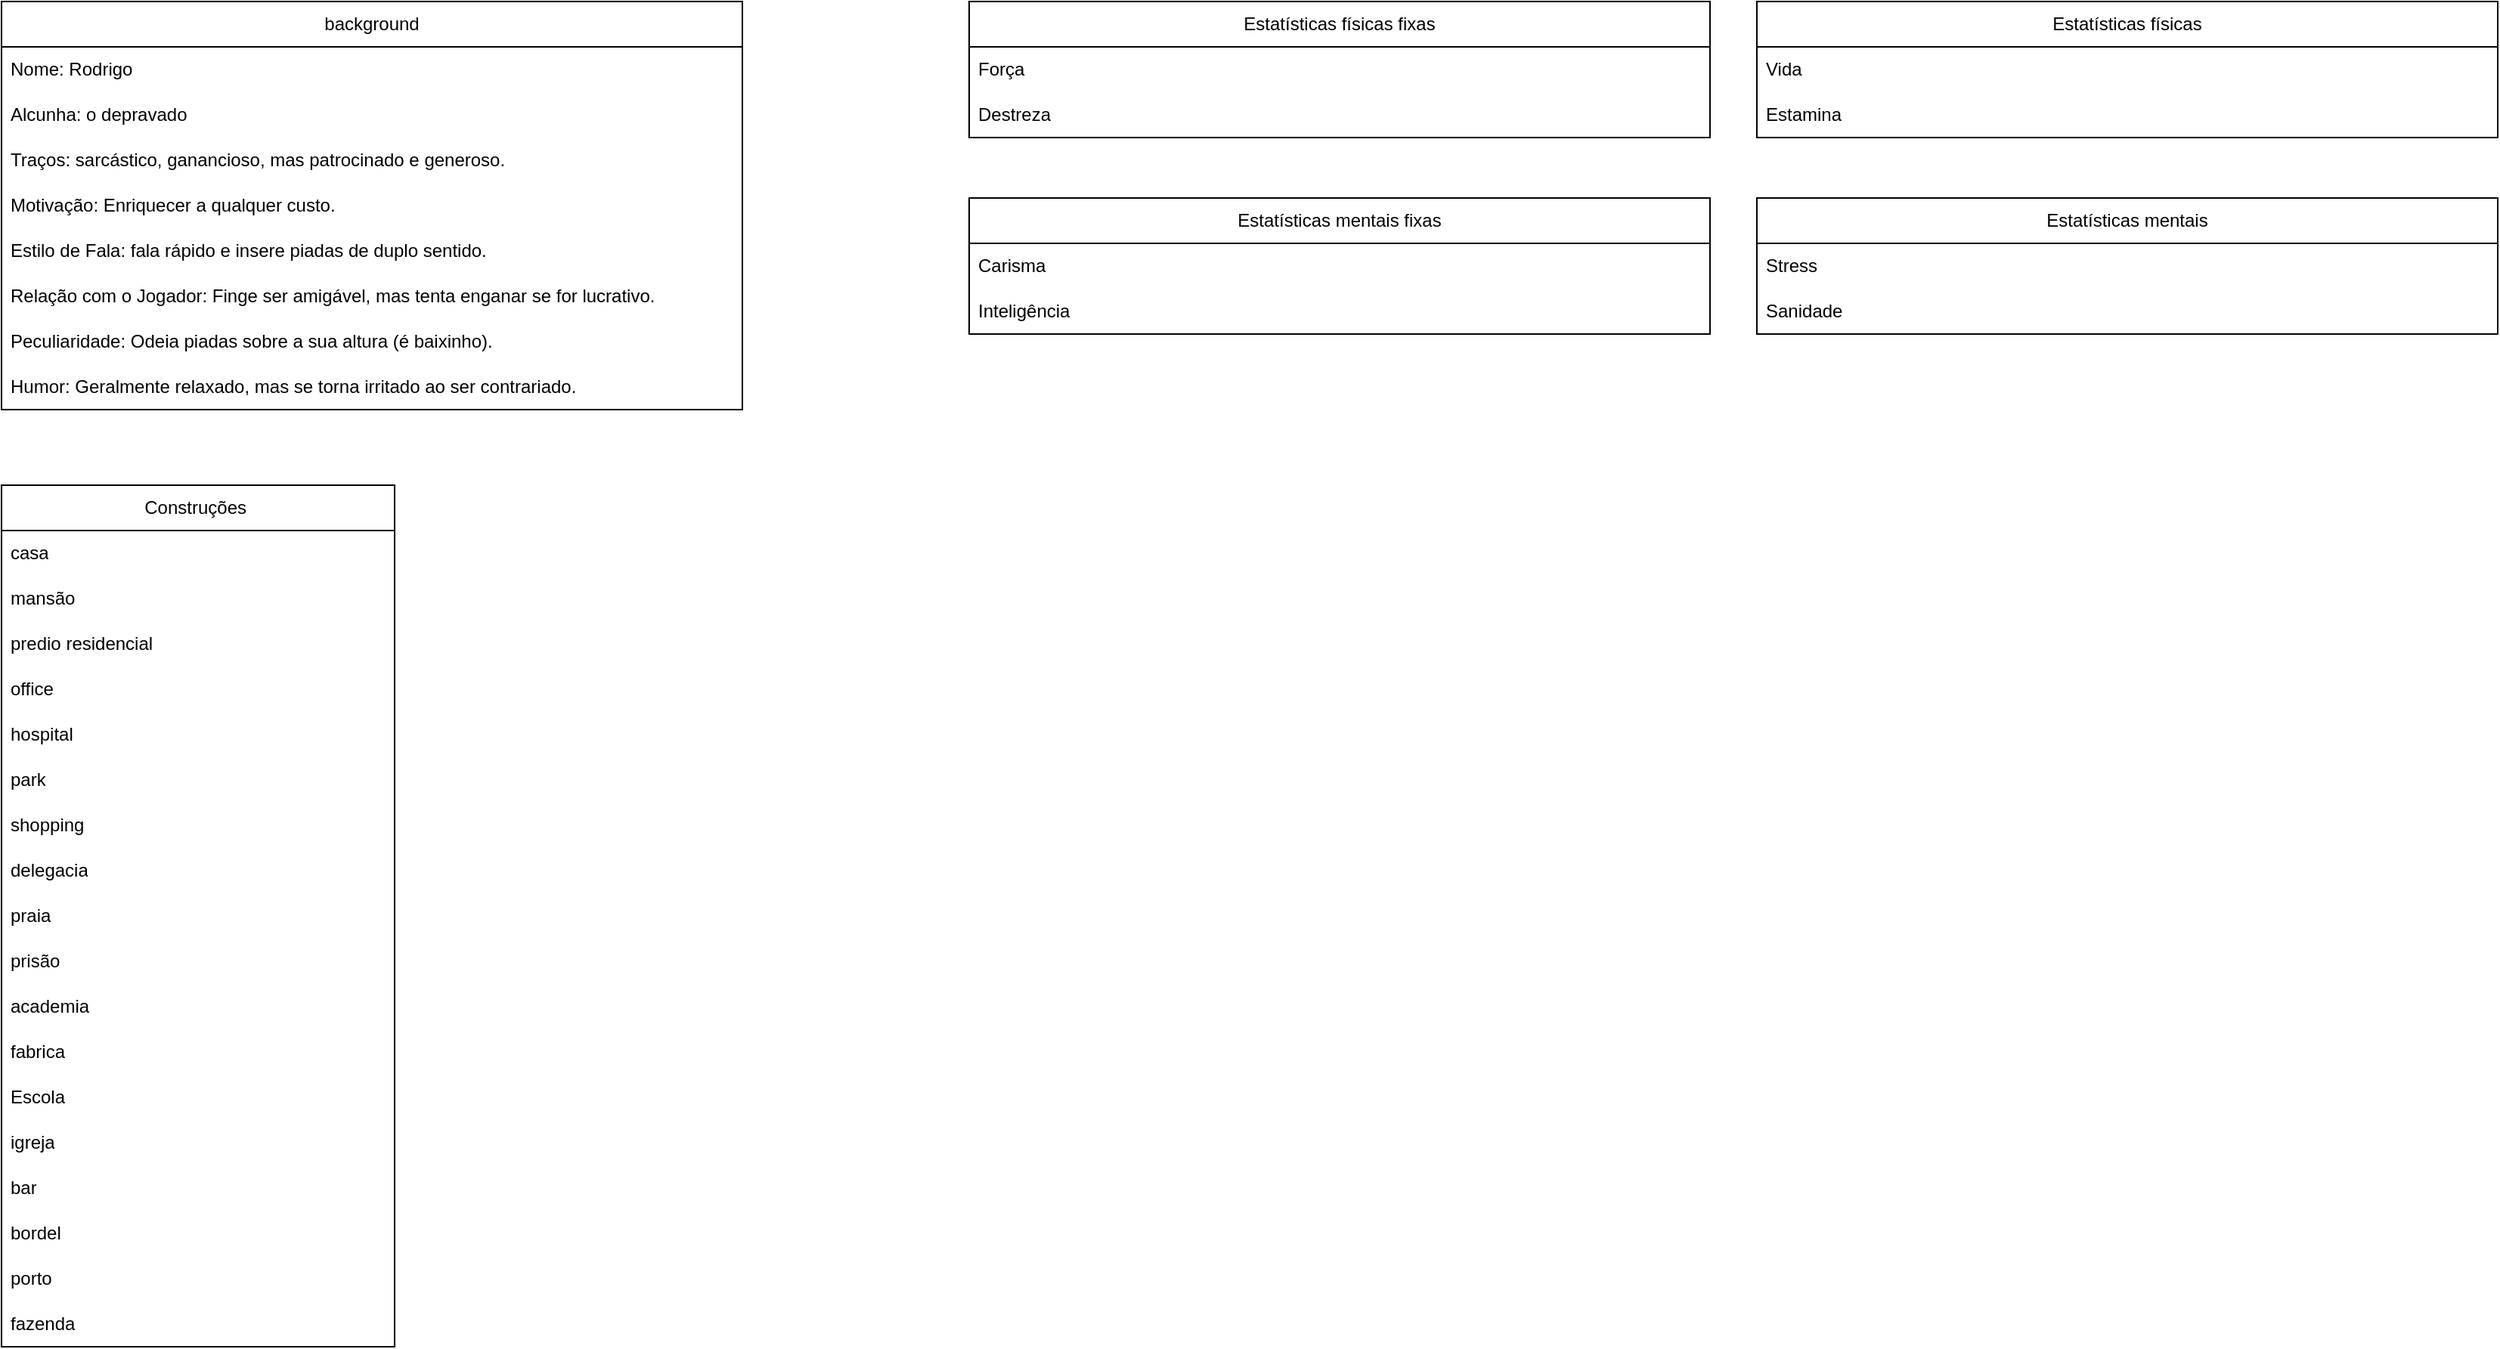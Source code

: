 <mxfile version="26.0.2">
  <diagram name="Página-1" id="CFG16kSaPm5ks6l2x6y_">
    <mxGraphModel dx="655" dy="608" grid="1" gridSize="10" guides="1" tooltips="1" connect="1" arrows="1" fold="1" page="1" pageScale="1" pageWidth="827" pageHeight="1169" math="0" shadow="0">
      <root>
        <mxCell id="0" />
        <mxCell id="1" parent="0" />
        <mxCell id="ar2m8140wqSfj4BHDzf5-2" value="&lt;font style=&quot;vertical-align: inherit;&quot;&gt;&lt;font style=&quot;vertical-align: inherit;&quot;&gt;&lt;font style=&quot;vertical-align: inherit;&quot;&gt;&lt;font style=&quot;vertical-align: inherit;&quot;&gt;&lt;font style=&quot;vertical-align: inherit;&quot;&gt;&lt;font style=&quot;vertical-align: inherit;&quot;&gt;&lt;font style=&quot;vertical-align: inherit;&quot;&gt;&lt;font style=&quot;vertical-align: inherit;&quot;&gt;&lt;font style=&quot;vertical-align: inherit;&quot;&gt;&lt;font style=&quot;vertical-align: inherit;&quot;&gt;background&lt;/font&gt;&lt;/font&gt;&lt;/font&gt;&lt;/font&gt;&lt;/font&gt;&lt;/font&gt;&lt;/font&gt;&lt;/font&gt;&lt;/font&gt;&lt;/font&gt;" style="swimlane;fontStyle=0;childLayout=stackLayout;horizontal=1;startSize=30;horizontalStack=0;resizeParent=1;resizeParentMax=0;resizeLast=0;collapsible=1;marginBottom=0;whiteSpace=wrap;html=1;" parent="1" vertex="1">
          <mxGeometry x="80" y="40" width="490" height="270" as="geometry" />
        </mxCell>
        <mxCell id="ar2m8140wqSfj4BHDzf5-3" value="&lt;font style=&quot;vertical-align: inherit;&quot;&gt;&lt;font style=&quot;vertical-align: inherit;&quot;&gt;&lt;font style=&quot;vertical-align: inherit;&quot;&gt;&lt;font style=&quot;vertical-align: inherit;&quot;&gt;&lt;font style=&quot;vertical-align: inherit;&quot;&gt;&lt;font style=&quot;vertical-align: inherit;&quot;&gt;Nome: Rodrigo&lt;/font&gt;&lt;/font&gt;&lt;/font&gt;&lt;/font&gt;&lt;/font&gt;&lt;/font&gt;" style="text;strokeColor=none;fillColor=none;align=left;verticalAlign=middle;spacingLeft=4;spacingRight=4;overflow=hidden;points=[[0,0.5],[1,0.5]];portConstraint=eastwest;rotatable=0;whiteSpace=wrap;html=1;" parent="ar2m8140wqSfj4BHDzf5-2" vertex="1">
          <mxGeometry y="30" width="490" height="30" as="geometry" />
        </mxCell>
        <mxCell id="ar2m8140wqSfj4BHDzf5-4" value="&lt;font style=&quot;vertical-align: inherit;&quot;&gt;&lt;font style=&quot;vertical-align: inherit;&quot;&gt;&lt;font style=&quot;vertical-align: inherit;&quot;&gt;&lt;font style=&quot;vertical-align: inherit;&quot;&gt;Alcunha: o depravado&lt;/font&gt;&lt;/font&gt;&lt;/font&gt;&lt;/font&gt;" style="text;strokeColor=none;fillColor=none;align=left;verticalAlign=middle;spacingLeft=4;spacingRight=4;overflow=hidden;points=[[0,0.5],[1,0.5]];portConstraint=eastwest;rotatable=0;whiteSpace=wrap;html=1;" parent="ar2m8140wqSfj4BHDzf5-2" vertex="1">
          <mxGeometry y="60" width="490" height="30" as="geometry" />
        </mxCell>
        <mxCell id="ar2m8140wqSfj4BHDzf5-5" value="&lt;div&gt;&lt;font style=&quot;vertical-align: inherit;&quot;&gt;&lt;font style=&quot;vertical-align: inherit;&quot;&gt;&lt;font style=&quot;vertical-align: inherit;&quot;&gt;&lt;font style=&quot;vertical-align: inherit;&quot;&gt;&lt;font style=&quot;vertical-align: inherit;&quot;&gt;&lt;font style=&quot;vertical-align: inherit;&quot;&gt;Traços: sarcástico, ganancioso, mas patrocinado e generoso.&lt;/font&gt;&lt;/font&gt;&lt;/font&gt;&lt;/font&gt;&lt;/font&gt;&lt;/font&gt;&lt;/div&gt;" style="text;strokeColor=none;fillColor=none;align=left;verticalAlign=middle;spacingLeft=4;spacingRight=4;overflow=hidden;points=[[0,0.5],[1,0.5]];portConstraint=eastwest;rotatable=0;whiteSpace=wrap;html=1;" parent="ar2m8140wqSfj4BHDzf5-2" vertex="1">
          <mxGeometry y="90" width="490" height="30" as="geometry" />
        </mxCell>
        <mxCell id="ar2m8140wqSfj4BHDzf5-7" value="&lt;div&gt;&lt;font style=&quot;vertical-align: inherit;&quot;&gt;&lt;font style=&quot;vertical-align: inherit;&quot;&gt;Motivação: Enriquecer a qualquer custo.&lt;/font&gt;&lt;/font&gt;&lt;/div&gt;" style="text;strokeColor=none;fillColor=none;align=left;verticalAlign=middle;spacingLeft=4;spacingRight=4;overflow=hidden;points=[[0,0.5],[1,0.5]];portConstraint=eastwest;rotatable=0;whiteSpace=wrap;html=1;" parent="ar2m8140wqSfj4BHDzf5-2" vertex="1">
          <mxGeometry y="120" width="490" height="30" as="geometry" />
        </mxCell>
        <mxCell id="ar2m8140wqSfj4BHDzf5-8" value="&lt;font style=&quot;vertical-align: inherit;&quot;&gt;&lt;font style=&quot;vertical-align: inherit;&quot;&gt;Estilo de Fala: fala rápido e insere piadas de duplo sentido.&lt;/font&gt;&lt;/font&gt;" style="text;strokeColor=none;fillColor=none;align=left;verticalAlign=middle;spacingLeft=4;spacingRight=4;overflow=hidden;points=[[0,0.5],[1,0.5]];portConstraint=eastwest;rotatable=0;whiteSpace=wrap;html=1;" parent="ar2m8140wqSfj4BHDzf5-2" vertex="1">
          <mxGeometry y="150" width="490" height="30" as="geometry" />
        </mxCell>
        <mxCell id="ar2m8140wqSfj4BHDzf5-9" value="&lt;font style=&quot;vertical-align: inherit;&quot;&gt;&lt;font style=&quot;vertical-align: inherit;&quot;&gt;Relação com o Jogador: Finge ser amigável, mas tenta enganar se for lucrativo.&lt;/font&gt;&lt;/font&gt;" style="text;strokeColor=none;fillColor=none;align=left;verticalAlign=middle;spacingLeft=4;spacingRight=4;overflow=hidden;points=[[0,0.5],[1,0.5]];portConstraint=eastwest;rotatable=0;whiteSpace=wrap;html=1;" parent="ar2m8140wqSfj4BHDzf5-2" vertex="1">
          <mxGeometry y="180" width="490" height="30" as="geometry" />
        </mxCell>
        <mxCell id="ar2m8140wqSfj4BHDzf5-10" value="&lt;font style=&quot;vertical-align: inherit;&quot;&gt;&lt;font style=&quot;vertical-align: inherit;&quot;&gt;&lt;font style=&quot;vertical-align: inherit;&quot;&gt;&lt;font style=&quot;vertical-align: inherit;&quot;&gt;Peculiaridade: Odeia piadas sobre a sua altura (é baixinho).&lt;/font&gt;&lt;/font&gt;&lt;/font&gt;&lt;/font&gt;" style="text;strokeColor=none;fillColor=none;align=left;verticalAlign=middle;spacingLeft=4;spacingRight=4;overflow=hidden;points=[[0,0.5],[1,0.5]];portConstraint=eastwest;rotatable=0;whiteSpace=wrap;html=1;" parent="ar2m8140wqSfj4BHDzf5-2" vertex="1">
          <mxGeometry y="210" width="490" height="30" as="geometry" />
        </mxCell>
        <mxCell id="ar2m8140wqSfj4BHDzf5-11" value="&lt;font style=&quot;vertical-align: inherit;&quot;&gt;&lt;font style=&quot;vertical-align: inherit;&quot;&gt;&lt;font style=&quot;vertical-align: inherit;&quot;&gt;&lt;font style=&quot;vertical-align: inherit;&quot;&gt;Humor: Geralmente relaxado, mas se torna irritado ao ser contrariado.&lt;/font&gt;&lt;/font&gt;&lt;/font&gt;&lt;/font&gt;" style="text;strokeColor=none;fillColor=none;align=left;verticalAlign=middle;spacingLeft=4;spacingRight=4;overflow=hidden;points=[[0,0.5],[1,0.5]];portConstraint=eastwest;rotatable=0;whiteSpace=wrap;html=1;" parent="ar2m8140wqSfj4BHDzf5-2" vertex="1">
          <mxGeometry y="240" width="490" height="30" as="geometry" />
        </mxCell>
        <mxCell id="ar2m8140wqSfj4BHDzf5-13" value="&lt;font style=&quot;vertical-align: inherit;&quot;&gt;&lt;font style=&quot;vertical-align: inherit;&quot;&gt;&lt;font style=&quot;vertical-align: inherit;&quot;&gt;&lt;font style=&quot;vertical-align: inherit;&quot;&gt;&lt;font style=&quot;vertical-align: inherit;&quot;&gt;&lt;font style=&quot;vertical-align: inherit;&quot;&gt;Estatísticas físicas fixas&lt;/font&gt;&lt;/font&gt;&lt;/font&gt;&lt;/font&gt;&lt;/font&gt;&lt;/font&gt;" style="swimlane;fontStyle=0;childLayout=stackLayout;horizontal=1;startSize=30;horizontalStack=0;resizeParent=1;resizeParentMax=0;resizeLast=0;collapsible=1;marginBottom=0;whiteSpace=wrap;html=1;" parent="1" vertex="1">
          <mxGeometry x="720" y="40" width="490" height="90" as="geometry" />
        </mxCell>
        <mxCell id="ar2m8140wqSfj4BHDzf5-16" value="&lt;div&gt;&lt;font style=&quot;vertical-align: inherit;&quot;&gt;&lt;font style=&quot;vertical-align: inherit;&quot;&gt;&lt;font style=&quot;vertical-align: inherit;&quot;&gt;&lt;font style=&quot;vertical-align: inherit;&quot;&gt;&lt;font style=&quot;vertical-align: inherit;&quot;&gt;&lt;font style=&quot;vertical-align: inherit;&quot;&gt;&lt;font style=&quot;vertical-align: inherit;&quot;&gt;&lt;font style=&quot;vertical-align: inherit;&quot;&gt;Força&lt;/font&gt;&lt;/font&gt;&lt;/font&gt;&lt;/font&gt;&lt;/font&gt;&lt;/font&gt;&lt;/font&gt;&lt;/font&gt;&lt;/div&gt;" style="text;strokeColor=none;fillColor=none;align=left;verticalAlign=middle;spacingLeft=4;spacingRight=4;overflow=hidden;points=[[0,0.5],[1,0.5]];portConstraint=eastwest;rotatable=0;whiteSpace=wrap;html=1;" parent="ar2m8140wqSfj4BHDzf5-13" vertex="1">
          <mxGeometry y="30" width="490" height="30" as="geometry" />
        </mxCell>
        <mxCell id="ar2m8140wqSfj4BHDzf5-18" value="&lt;font style=&quot;vertical-align: inherit;&quot;&gt;&lt;font style=&quot;vertical-align: inherit;&quot;&gt;&lt;font style=&quot;vertical-align: inherit;&quot;&gt;&lt;font style=&quot;vertical-align: inherit;&quot;&gt;Destreza&lt;/font&gt;&lt;/font&gt;&lt;/font&gt;&lt;/font&gt;" style="text;strokeColor=none;fillColor=none;align=left;verticalAlign=middle;spacingLeft=4;spacingRight=4;overflow=hidden;points=[[0,0.5],[1,0.5]];portConstraint=eastwest;rotatable=0;whiteSpace=wrap;html=1;" parent="ar2m8140wqSfj4BHDzf5-13" vertex="1">
          <mxGeometry y="60" width="490" height="30" as="geometry" />
        </mxCell>
        <mxCell id="ar2m8140wqSfj4BHDzf5-23" value="&lt;font style=&quot;vertical-align: inherit;&quot;&gt;&lt;font style=&quot;vertical-align: inherit;&quot;&gt;&lt;font style=&quot;vertical-align: inherit;&quot;&gt;&lt;font style=&quot;vertical-align: inherit;&quot;&gt;&lt;font style=&quot;vertical-align: inherit;&quot;&gt;&lt;font style=&quot;vertical-align: inherit;&quot;&gt;Estatísticas mentais fixas&lt;/font&gt;&lt;/font&gt;&lt;/font&gt;&lt;/font&gt;&lt;/font&gt;&lt;/font&gt;" style="swimlane;fontStyle=0;childLayout=stackLayout;horizontal=1;startSize=30;horizontalStack=0;resizeParent=1;resizeParentMax=0;resizeLast=0;collapsible=1;marginBottom=0;whiteSpace=wrap;html=1;" parent="1" vertex="1">
          <mxGeometry x="720" y="170" width="490" height="90" as="geometry" />
        </mxCell>
        <mxCell id="ar2m8140wqSfj4BHDzf5-24" value="&lt;font style=&quot;vertical-align: inherit;&quot;&gt;&lt;font style=&quot;vertical-align: inherit;&quot;&gt;&lt;font style=&quot;vertical-align: inherit;&quot;&gt;&lt;font style=&quot;vertical-align: inherit;&quot;&gt;&lt;font style=&quot;vertical-align: inherit;&quot;&gt;&lt;font style=&quot;vertical-align: inherit;&quot;&gt;&lt;font style=&quot;vertical-align: inherit;&quot;&gt;&lt;font style=&quot;vertical-align: inherit;&quot;&gt;Carisma&lt;/font&gt;&lt;/font&gt;&lt;/font&gt;&lt;/font&gt;&lt;/font&gt;&lt;/font&gt;&lt;/font&gt;&lt;/font&gt;" style="text;strokeColor=none;fillColor=none;align=left;verticalAlign=middle;spacingLeft=4;spacingRight=4;overflow=hidden;points=[[0,0.5],[1,0.5]];portConstraint=eastwest;rotatable=0;whiteSpace=wrap;html=1;" parent="ar2m8140wqSfj4BHDzf5-23" vertex="1">
          <mxGeometry y="30" width="490" height="30" as="geometry" />
        </mxCell>
        <mxCell id="ar2m8140wqSfj4BHDzf5-25" value="&lt;font style=&quot;vertical-align: inherit;&quot;&gt;&lt;font style=&quot;vertical-align: inherit;&quot;&gt;&lt;font style=&quot;vertical-align: inherit;&quot;&gt;&lt;font style=&quot;vertical-align: inherit;&quot;&gt;&lt;font style=&quot;vertical-align: inherit;&quot;&gt;&lt;font style=&quot;vertical-align: inherit;&quot;&gt;Inteligência&lt;/font&gt;&lt;/font&gt;&lt;/font&gt;&lt;/font&gt;&lt;/font&gt;&lt;/font&gt;" style="text;strokeColor=none;fillColor=none;align=left;verticalAlign=middle;spacingLeft=4;spacingRight=4;overflow=hidden;points=[[0,0.5],[1,0.5]];portConstraint=eastwest;rotatable=0;whiteSpace=wrap;html=1;" parent="ar2m8140wqSfj4BHDzf5-23" vertex="1">
          <mxGeometry y="60" width="490" height="30" as="geometry" />
        </mxCell>
        <mxCell id="ar2m8140wqSfj4BHDzf5-29" value="&lt;font style=&quot;vertical-align: inherit;&quot;&gt;&lt;font style=&quot;vertical-align: inherit;&quot;&gt;&lt;font style=&quot;vertical-align: inherit;&quot;&gt;&lt;font style=&quot;vertical-align: inherit;&quot;&gt;&lt;font style=&quot;vertical-align: inherit;&quot;&gt;&lt;font style=&quot;vertical-align: inherit;&quot;&gt;Estatísticas mentais&lt;/font&gt;&lt;/font&gt;&lt;/font&gt;&lt;/font&gt;&lt;/font&gt;&lt;/font&gt;" style="swimlane;fontStyle=0;childLayout=stackLayout;horizontal=1;startSize=30;horizontalStack=0;resizeParent=1;resizeParentMax=0;resizeLast=0;collapsible=1;marginBottom=0;whiteSpace=wrap;html=1;" parent="1" vertex="1">
          <mxGeometry x="1241" y="170" width="490" height="90" as="geometry" />
        </mxCell>
        <mxCell id="ar2m8140wqSfj4BHDzf5-30" value="&lt;font style=&quot;vertical-align: inherit;&quot;&gt;&lt;font style=&quot;vertical-align: inherit;&quot;&gt;&lt;font style=&quot;vertical-align: inherit;&quot;&gt;&lt;font style=&quot;vertical-align: inherit;&quot;&gt;&lt;font style=&quot;vertical-align: inherit;&quot;&gt;&lt;font style=&quot;vertical-align: inherit;&quot;&gt;&lt;font style=&quot;vertical-align: inherit;&quot;&gt;&lt;font style=&quot;vertical-align: inherit;&quot;&gt;Stress&lt;/font&gt;&lt;/font&gt;&lt;/font&gt;&lt;/font&gt;&lt;/font&gt;&lt;/font&gt;&lt;/font&gt;&lt;/font&gt;" style="text;strokeColor=none;fillColor=none;align=left;verticalAlign=middle;spacingLeft=4;spacingRight=4;overflow=hidden;points=[[0,0.5],[1,0.5]];portConstraint=eastwest;rotatable=0;whiteSpace=wrap;html=1;" parent="ar2m8140wqSfj4BHDzf5-29" vertex="1">
          <mxGeometry y="30" width="490" height="30" as="geometry" />
        </mxCell>
        <mxCell id="ar2m8140wqSfj4BHDzf5-32" value="&lt;font style=&quot;vertical-align: inherit;&quot;&gt;&lt;font style=&quot;vertical-align: inherit;&quot;&gt;&lt;font style=&quot;vertical-align: inherit;&quot;&gt;&lt;font style=&quot;vertical-align: inherit;&quot;&gt;&lt;font style=&quot;vertical-align: inherit;&quot;&gt;&lt;font style=&quot;vertical-align: inherit;&quot;&gt;Sanidade&lt;/font&gt;&lt;/font&gt;&lt;/font&gt;&lt;/font&gt;&lt;/font&gt;&lt;/font&gt;" style="text;strokeColor=none;fillColor=none;align=left;verticalAlign=middle;spacingLeft=4;spacingRight=4;overflow=hidden;points=[[0,0.5],[1,0.5]];portConstraint=eastwest;rotatable=0;whiteSpace=wrap;html=1;" parent="ar2m8140wqSfj4BHDzf5-29" vertex="1">
          <mxGeometry y="60" width="490" height="30" as="geometry" />
        </mxCell>
        <mxCell id="ar2m8140wqSfj4BHDzf5-33" value="&lt;font style=&quot;vertical-align: inherit;&quot;&gt;&lt;font style=&quot;vertical-align: inherit;&quot;&gt;&lt;font style=&quot;vertical-align: inherit;&quot;&gt;&lt;font style=&quot;vertical-align: inherit;&quot;&gt;&lt;font style=&quot;vertical-align: inherit;&quot;&gt;&lt;font style=&quot;vertical-align: inherit;&quot;&gt;Estatísticas físicas&lt;/font&gt;&lt;/font&gt;&lt;/font&gt;&lt;/font&gt;&lt;/font&gt;&lt;/font&gt;" style="swimlane;fontStyle=0;childLayout=stackLayout;horizontal=1;startSize=30;horizontalStack=0;resizeParent=1;resizeParentMax=0;resizeLast=0;collapsible=1;marginBottom=0;whiteSpace=wrap;html=1;" parent="1" vertex="1">
          <mxGeometry x="1241" y="40" width="490" height="90" as="geometry" />
        </mxCell>
        <mxCell id="ar2m8140wqSfj4BHDzf5-34" value="&lt;font style=&quot;vertical-align: inherit;&quot;&gt;&lt;font style=&quot;vertical-align: inherit;&quot;&gt;&lt;font style=&quot;vertical-align: inherit;&quot;&gt;&lt;font style=&quot;vertical-align: inherit;&quot;&gt;&lt;font style=&quot;vertical-align: inherit;&quot;&gt;&lt;font style=&quot;vertical-align: inherit;&quot;&gt;&lt;font style=&quot;vertical-align: inherit;&quot;&gt;&lt;font style=&quot;vertical-align: inherit;&quot;&gt;Vida&lt;/font&gt;&lt;/font&gt;&lt;/font&gt;&lt;/font&gt;&lt;/font&gt;&lt;/font&gt;&lt;/font&gt;&lt;/font&gt;" style="text;strokeColor=none;fillColor=none;align=left;verticalAlign=middle;spacingLeft=4;spacingRight=4;overflow=hidden;points=[[0,0.5],[1,0.5]];portConstraint=eastwest;rotatable=0;whiteSpace=wrap;html=1;" parent="ar2m8140wqSfj4BHDzf5-33" vertex="1">
          <mxGeometry y="30" width="490" height="30" as="geometry" />
        </mxCell>
        <mxCell id="ar2m8140wqSfj4BHDzf5-35" value="&lt;font style=&quot;vertical-align: inherit;&quot;&gt;&lt;font style=&quot;vertical-align: inherit;&quot;&gt;&lt;font style=&quot;vertical-align: inherit;&quot;&gt;&lt;font style=&quot;vertical-align: inherit;&quot;&gt;&lt;font style=&quot;vertical-align: inherit;&quot;&gt;&lt;font style=&quot;vertical-align: inherit;&quot;&gt;Estamina&lt;/font&gt;&lt;/font&gt;&lt;/font&gt;&lt;/font&gt;&lt;/font&gt;&lt;/font&gt;" style="text;strokeColor=none;fillColor=none;align=left;verticalAlign=middle;spacingLeft=4;spacingRight=4;overflow=hidden;points=[[0,0.5],[1,0.5]];portConstraint=eastwest;rotatable=0;whiteSpace=wrap;html=1;" parent="ar2m8140wqSfj4BHDzf5-33" vertex="1">
          <mxGeometry y="60" width="490" height="30" as="geometry" />
        </mxCell>
        <mxCell id="A2hC4pcvTVBdy_oUtMxq-1" value="Construções&amp;nbsp;" style="swimlane;fontStyle=0;childLayout=stackLayout;horizontal=1;startSize=30;horizontalStack=0;resizeParent=1;resizeParentMax=0;resizeLast=0;collapsible=1;marginBottom=0;whiteSpace=wrap;html=1;" vertex="1" parent="1">
          <mxGeometry x="80" y="360" width="260" height="570" as="geometry" />
        </mxCell>
        <mxCell id="A2hC4pcvTVBdy_oUtMxq-2" value="casa" style="text;strokeColor=none;fillColor=none;align=left;verticalAlign=middle;spacingLeft=4;spacingRight=4;overflow=hidden;points=[[0,0.5],[1,0.5]];portConstraint=eastwest;rotatable=0;whiteSpace=wrap;html=1;" vertex="1" parent="A2hC4pcvTVBdy_oUtMxq-1">
          <mxGeometry y="30" width="260" height="30" as="geometry" />
        </mxCell>
        <mxCell id="A2hC4pcvTVBdy_oUtMxq-3" value="mansão" style="text;strokeColor=none;fillColor=none;align=left;verticalAlign=middle;spacingLeft=4;spacingRight=4;overflow=hidden;points=[[0,0.5],[1,0.5]];portConstraint=eastwest;rotatable=0;whiteSpace=wrap;html=1;" vertex="1" parent="A2hC4pcvTVBdy_oUtMxq-1">
          <mxGeometry y="60" width="260" height="30" as="geometry" />
        </mxCell>
        <mxCell id="A2hC4pcvTVBdy_oUtMxq-4" value="predio residencial" style="text;strokeColor=none;fillColor=none;align=left;verticalAlign=middle;spacingLeft=4;spacingRight=4;overflow=hidden;points=[[0,0.5],[1,0.5]];portConstraint=eastwest;rotatable=0;whiteSpace=wrap;html=1;" vertex="1" parent="A2hC4pcvTVBdy_oUtMxq-1">
          <mxGeometry y="90" width="260" height="30" as="geometry" />
        </mxCell>
        <mxCell id="A2hC4pcvTVBdy_oUtMxq-6" value="office" style="text;strokeColor=none;fillColor=none;align=left;verticalAlign=middle;spacingLeft=4;spacingRight=4;overflow=hidden;points=[[0,0.5],[1,0.5]];portConstraint=eastwest;rotatable=0;whiteSpace=wrap;html=1;" vertex="1" parent="A2hC4pcvTVBdy_oUtMxq-1">
          <mxGeometry y="120" width="260" height="30" as="geometry" />
        </mxCell>
        <mxCell id="A2hC4pcvTVBdy_oUtMxq-7" value="hospital" style="text;strokeColor=none;fillColor=none;align=left;verticalAlign=middle;spacingLeft=4;spacingRight=4;overflow=hidden;points=[[0,0.5],[1,0.5]];portConstraint=eastwest;rotatable=1;whiteSpace=wrap;html=1;movable=1;resizable=1;deletable=1;editable=1;locked=0;connectable=1;" vertex="1" parent="A2hC4pcvTVBdy_oUtMxq-1">
          <mxGeometry y="150" width="260" height="30" as="geometry" />
        </mxCell>
        <mxCell id="A2hC4pcvTVBdy_oUtMxq-8" value="park" style="text;strokeColor=none;fillColor=none;align=left;verticalAlign=middle;spacingLeft=4;spacingRight=4;overflow=hidden;points=[[0,0.5],[1,0.5]];portConstraint=eastwest;rotatable=0;whiteSpace=wrap;html=1;" vertex="1" parent="A2hC4pcvTVBdy_oUtMxq-1">
          <mxGeometry y="180" width="260" height="30" as="geometry" />
        </mxCell>
        <mxCell id="A2hC4pcvTVBdy_oUtMxq-9" value="shopping" style="text;strokeColor=none;fillColor=none;align=left;verticalAlign=middle;spacingLeft=4;spacingRight=4;overflow=hidden;points=[[0,0.5],[1,0.5]];portConstraint=eastwest;rotatable=0;whiteSpace=wrap;html=1;" vertex="1" parent="A2hC4pcvTVBdy_oUtMxq-1">
          <mxGeometry y="210" width="260" height="30" as="geometry" />
        </mxCell>
        <mxCell id="A2hC4pcvTVBdy_oUtMxq-10" value="delegacia" style="text;strokeColor=none;fillColor=none;align=left;verticalAlign=middle;spacingLeft=4;spacingRight=4;overflow=hidden;points=[[0,0.5],[1,0.5]];portConstraint=eastwest;rotatable=0;whiteSpace=wrap;html=1;" vertex="1" parent="A2hC4pcvTVBdy_oUtMxq-1">
          <mxGeometry y="240" width="260" height="30" as="geometry" />
        </mxCell>
        <mxCell id="A2hC4pcvTVBdy_oUtMxq-11" value="praia" style="text;strokeColor=none;fillColor=none;align=left;verticalAlign=middle;spacingLeft=4;spacingRight=4;overflow=hidden;points=[[0,0.5],[1,0.5]];portConstraint=eastwest;rotatable=0;whiteSpace=wrap;html=1;" vertex="1" parent="A2hC4pcvTVBdy_oUtMxq-1">
          <mxGeometry y="270" width="260" height="30" as="geometry" />
        </mxCell>
        <mxCell id="A2hC4pcvTVBdy_oUtMxq-12" value="prisão" style="text;strokeColor=none;fillColor=none;align=left;verticalAlign=middle;spacingLeft=4;spacingRight=4;overflow=hidden;points=[[0,0.5],[1,0.5]];portConstraint=eastwest;rotatable=0;whiteSpace=wrap;html=1;" vertex="1" parent="A2hC4pcvTVBdy_oUtMxq-1">
          <mxGeometry y="300" width="260" height="30" as="geometry" />
        </mxCell>
        <mxCell id="A2hC4pcvTVBdy_oUtMxq-13" value="academia" style="text;strokeColor=none;fillColor=none;align=left;verticalAlign=middle;spacingLeft=4;spacingRight=4;overflow=hidden;points=[[0,0.5],[1,0.5]];portConstraint=eastwest;rotatable=0;whiteSpace=wrap;html=1;" vertex="1" parent="A2hC4pcvTVBdy_oUtMxq-1">
          <mxGeometry y="330" width="260" height="30" as="geometry" />
        </mxCell>
        <mxCell id="A2hC4pcvTVBdy_oUtMxq-14" value="fabrica" style="text;strokeColor=none;fillColor=none;align=left;verticalAlign=middle;spacingLeft=4;spacingRight=4;overflow=hidden;points=[[0,0.5],[1,0.5]];portConstraint=eastwest;rotatable=0;whiteSpace=wrap;html=1;" vertex="1" parent="A2hC4pcvTVBdy_oUtMxq-1">
          <mxGeometry y="360" width="260" height="30" as="geometry" />
        </mxCell>
        <mxCell id="A2hC4pcvTVBdy_oUtMxq-15" value="Escola" style="text;strokeColor=none;fillColor=none;align=left;verticalAlign=middle;spacingLeft=4;spacingRight=4;overflow=hidden;points=[[0,0.5],[1,0.5]];portConstraint=eastwest;rotatable=0;whiteSpace=wrap;html=1;" vertex="1" parent="A2hC4pcvTVBdy_oUtMxq-1">
          <mxGeometry y="390" width="260" height="30" as="geometry" />
        </mxCell>
        <mxCell id="A2hC4pcvTVBdy_oUtMxq-16" value="igreja" style="text;strokeColor=none;fillColor=none;align=left;verticalAlign=middle;spacingLeft=4;spacingRight=4;overflow=hidden;points=[[0,0.5],[1,0.5]];portConstraint=eastwest;rotatable=0;whiteSpace=wrap;html=1;" vertex="1" parent="A2hC4pcvTVBdy_oUtMxq-1">
          <mxGeometry y="420" width="260" height="30" as="geometry" />
        </mxCell>
        <mxCell id="A2hC4pcvTVBdy_oUtMxq-17" value="bar" style="text;strokeColor=none;fillColor=none;align=left;verticalAlign=middle;spacingLeft=4;spacingRight=4;overflow=hidden;points=[[0,0.5],[1,0.5]];portConstraint=eastwest;rotatable=0;whiteSpace=wrap;html=1;" vertex="1" parent="A2hC4pcvTVBdy_oUtMxq-1">
          <mxGeometry y="450" width="260" height="30" as="geometry" />
        </mxCell>
        <mxCell id="A2hC4pcvTVBdy_oUtMxq-18" value="bordel" style="text;strokeColor=none;fillColor=none;align=left;verticalAlign=middle;spacingLeft=4;spacingRight=4;overflow=hidden;points=[[0,0.5],[1,0.5]];portConstraint=eastwest;rotatable=0;whiteSpace=wrap;html=1;" vertex="1" parent="A2hC4pcvTVBdy_oUtMxq-1">
          <mxGeometry y="480" width="260" height="30" as="geometry" />
        </mxCell>
        <mxCell id="A2hC4pcvTVBdy_oUtMxq-19" value="porto" style="text;strokeColor=none;fillColor=none;align=left;verticalAlign=middle;spacingLeft=4;spacingRight=4;overflow=hidden;points=[[0,0.5],[1,0.5]];portConstraint=eastwest;rotatable=0;whiteSpace=wrap;html=1;" vertex="1" parent="A2hC4pcvTVBdy_oUtMxq-1">
          <mxGeometry y="510" width="260" height="30" as="geometry" />
        </mxCell>
        <mxCell id="A2hC4pcvTVBdy_oUtMxq-20" value="fazenda" style="text;strokeColor=none;fillColor=none;align=left;verticalAlign=middle;spacingLeft=4;spacingRight=4;overflow=hidden;points=[[0,0.5],[1,0.5]];portConstraint=eastwest;rotatable=0;whiteSpace=wrap;html=1;" vertex="1" parent="A2hC4pcvTVBdy_oUtMxq-1">
          <mxGeometry y="540" width="260" height="30" as="geometry" />
        </mxCell>
      </root>
    </mxGraphModel>
  </diagram>
</mxfile>
